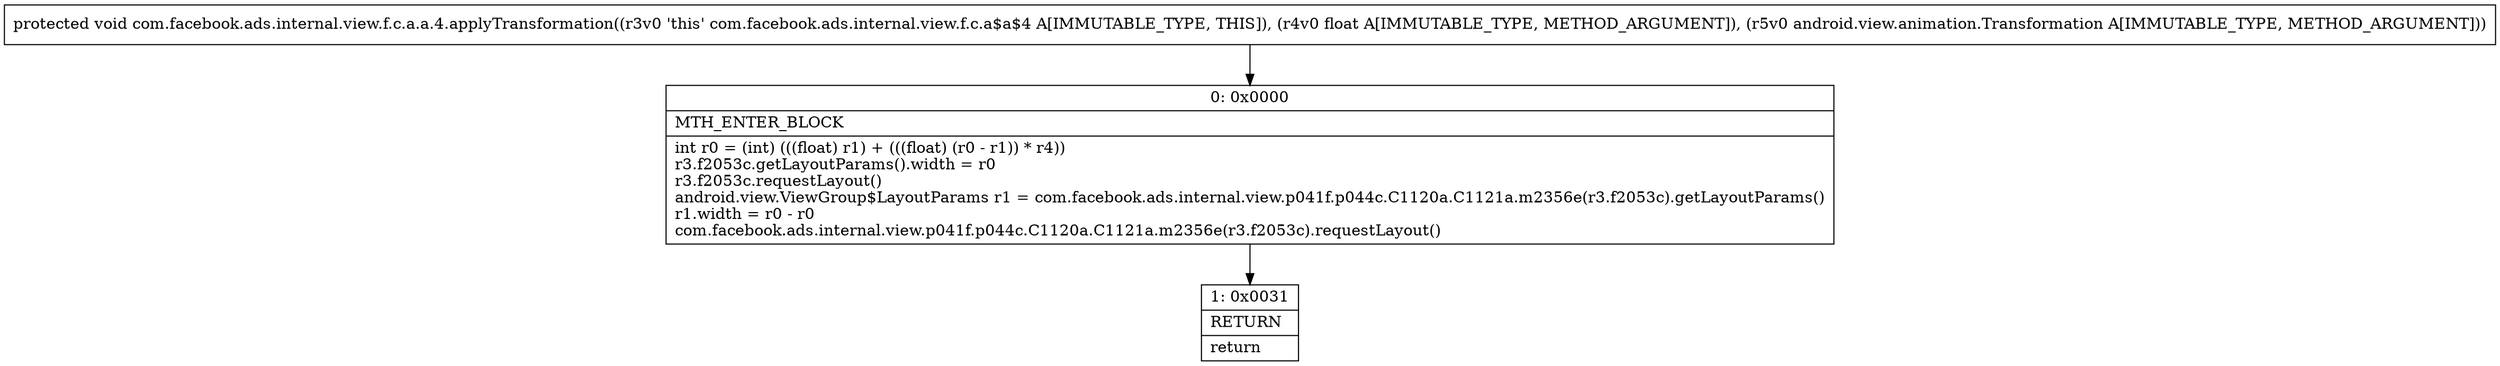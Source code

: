 digraph "CFG forcom.facebook.ads.internal.view.f.c.a.a.4.applyTransformation(FLandroid\/view\/animation\/Transformation;)V" {
Node_0 [shape=record,label="{0\:\ 0x0000|MTH_ENTER_BLOCK\l|int r0 = (int) (((float) r1) + (((float) (r0 \- r1)) * r4))\lr3.f2053c.getLayoutParams().width = r0\lr3.f2053c.requestLayout()\landroid.view.ViewGroup$LayoutParams r1 = com.facebook.ads.internal.view.p041f.p044c.C1120a.C1121a.m2356e(r3.f2053c).getLayoutParams()\lr1.width = r0 \- r0\lcom.facebook.ads.internal.view.p041f.p044c.C1120a.C1121a.m2356e(r3.f2053c).requestLayout()\l}"];
Node_1 [shape=record,label="{1\:\ 0x0031|RETURN\l|return\l}"];
MethodNode[shape=record,label="{protected void com.facebook.ads.internal.view.f.c.a.a.4.applyTransformation((r3v0 'this' com.facebook.ads.internal.view.f.c.a$a$4 A[IMMUTABLE_TYPE, THIS]), (r4v0 float A[IMMUTABLE_TYPE, METHOD_ARGUMENT]), (r5v0 android.view.animation.Transformation A[IMMUTABLE_TYPE, METHOD_ARGUMENT])) }"];
MethodNode -> Node_0;
Node_0 -> Node_1;
}

